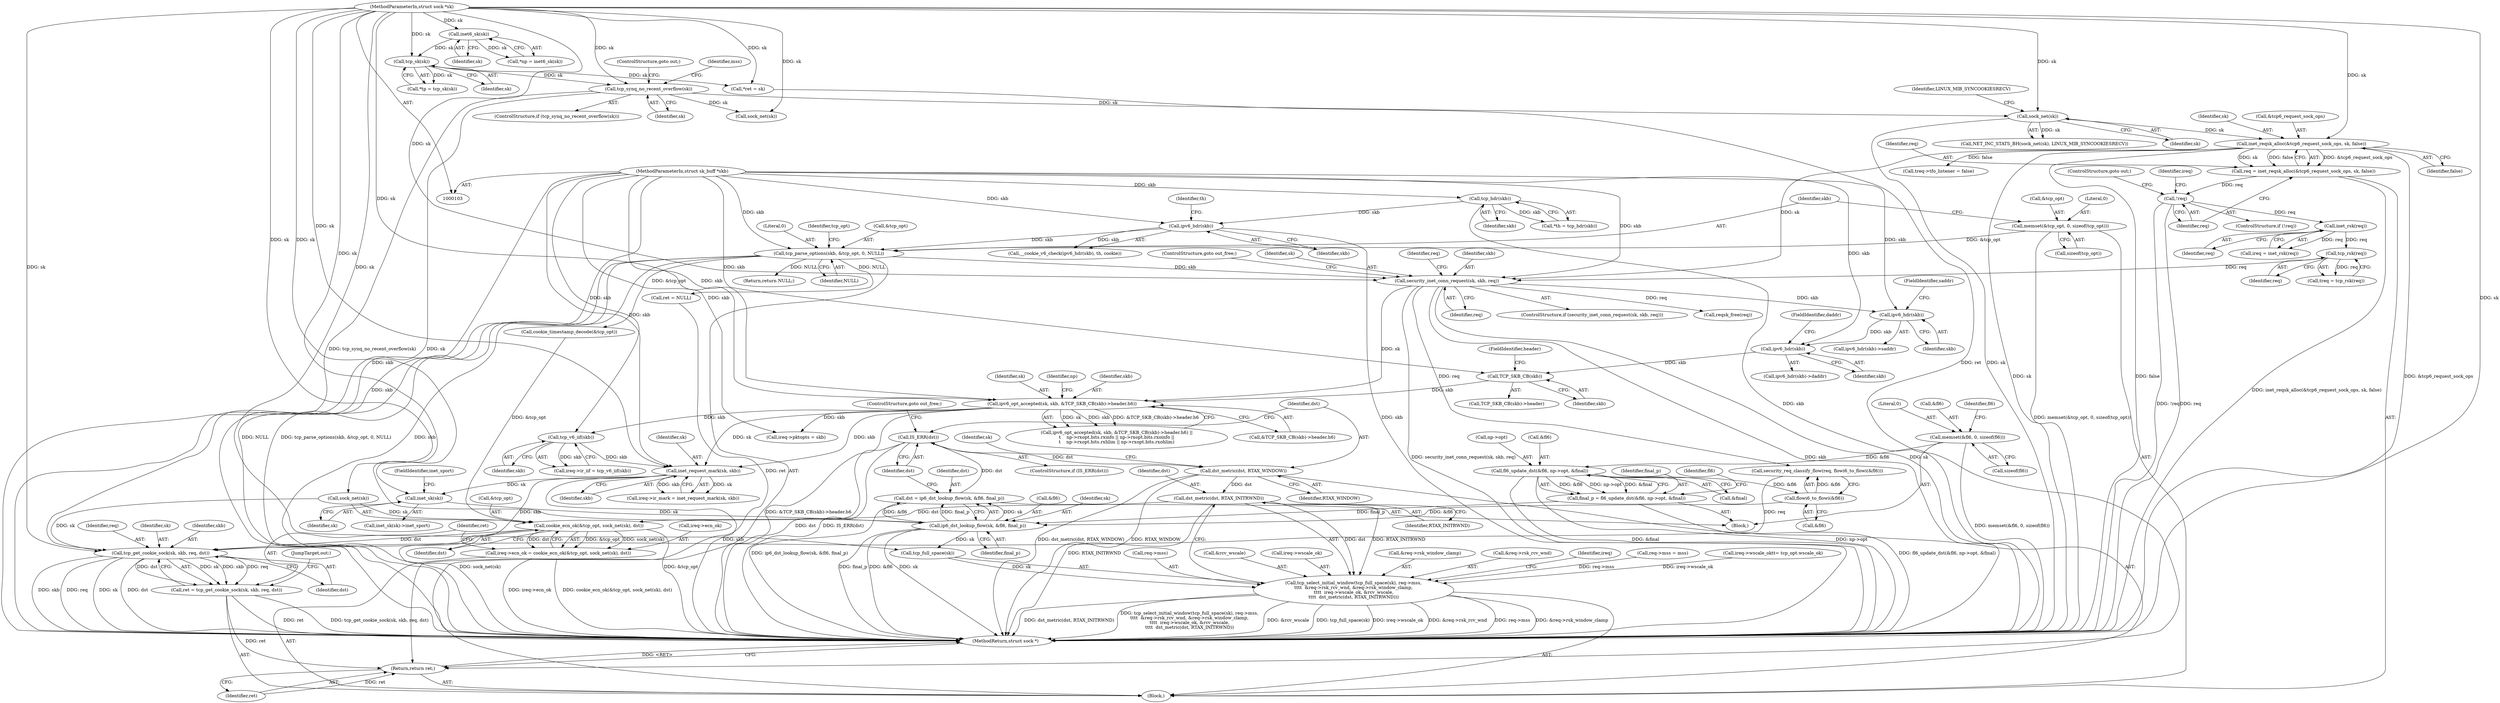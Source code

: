 digraph "0_linux_45f6fad84cc305103b28d73482b344d7f5b76f39_14@pointer" {
"1000502" [label="(Call,IS_ERR(dst))"];
"1000494" [label="(Call,dst = ip6_dst_lookup_flow(sk, &fl6, final_p))"];
"1000496" [label="(Call,ip6_dst_lookup_flow(sk, &fl6, final_p))"];
"1000486" [label="(Call,inet_sk(sk))"];
"1000351" [label="(Call,inet_request_mark(sk, skb))"];
"1000269" [label="(Call,ipv6_opt_accepted(sk, skb, &TCP_SKB_CB(skb)->header.h6))"];
"1000226" [label="(Call,security_inet_conn_request(sk, skb, req))"];
"1000203" [label="(Call,inet_reqsk_alloc(&tcp6_request_sock_ops, sk, false))"];
"1000177" [label="(Call,sock_net(sk))"];
"1000156" [label="(Call,tcp_synq_no_recent_overflow(sk))"];
"1000104" [label="(MethodParameterIn,struct sock *sk)"];
"1000118" [label="(Call,tcp_sk(sk))"];
"1000113" [label="(Call,inet6_sk(sk))"];
"1000186" [label="(Call,tcp_parse_options(skb, &tcp_opt, 0, NULL))"];
"1000162" [label="(Call,ipv6_hdr(skb))"];
"1000123" [label="(Call,tcp_hdr(skb))"];
"1000105" [label="(MethodParameterIn,struct sk_buff *skb)"];
"1000180" [label="(Call,memset(&tcp_opt, 0, sizeof(tcp_opt)))"];
"1000218" [label="(Call,tcp_rsk(req))"];
"1000214" [label="(Call,inet_rsk(req))"];
"1000209" [label="(Call,!req)"];
"1000201" [label="(Call,req = inet_reqsk_alloc(&tcp6_request_sock_ops, sk, false))"];
"1000275" [label="(Call,TCP_SKB_CB(skb))"];
"1000264" [label="(Call,ipv6_hdr(skb))"];
"1000256" [label="(Call,ipv6_hdr(skb))"];
"1000345" [label="(Call,tcp_v6_iif(skb))"];
"1000491" [label="(Call,flowi6_to_flowi(&fl6))"];
"1000445" [label="(Call,fl6_update_dst(&fl6, np->opt, &final))"];
"1000425" [label="(Call,memset(&fl6, 0, sizeof(fl6)))"];
"1000443" [label="(Call,final_p = fl6_update_dst(&fl6, np->opt, &final))"];
"1000505" [label="(Call,dst_metric(dst, RTAX_WINDOW))"];
"1000527" [label="(Call,dst_metric(dst, RTAX_INITRWND))"];
"1000508" [label="(Call,tcp_select_initial_window(tcp_full_space(sk), req->mss,\n\t\t\t\t  &req->rsk_rcv_wnd, &req->rsk_window_clamp,\n\t\t\t\t  ireq->wscale_ok, &rcv_wscale,\n\t\t\t\t  dst_metric(dst, RTAX_INITRWND)))"];
"1000539" [label="(Call,cookie_ecn_ok(&tcp_opt, sock_net(sk), dst))"];
"1000535" [label="(Call,ireq->ecn_ok = cookie_ecn_ok(&tcp_opt, sock_net(sk), dst))"];
"1000547" [label="(Call,tcp_get_cookie_sock(sk, skb, req, dst))"];
"1000545" [label="(Call,ret = tcp_get_cookie_sock(sk, skb, req, dst))"];
"1000553" [label="(Return,return ret;)"];
"1000494" [label="(Call,dst = ip6_dst_lookup_flow(sk, &fl6, final_p))"];
"1000265" [label="(Identifier,skb)"];
"1000274" [label="(Call,TCP_SKB_CB(skb)->header)"];
"1000509" [label="(Call,tcp_full_space(sk))"];
"1000114" [label="(Identifier,sk)"];
"1000547" [label="(Call,tcp_get_cookie_sock(sk, skb, req, dst))"];
"1000180" [label="(Call,memset(&tcp_opt, 0, sizeof(tcp_opt)))"];
"1000551" [label="(Identifier,dst)"];
"1000451" [label="(Call,&final)"];
"1000506" [label="(Identifier,dst)"];
"1000207" [label="(Identifier,false)"];
"1000514" [label="(Call,&req->rsk_rcv_wnd)"];
"1000500" [label="(Identifier,final_p)"];
"1000230" [label="(ControlStructure,goto out_free;)"];
"1000191" [label="(Identifier,NULL)"];
"1000528" [label="(Identifier,dst)"];
"1000487" [label="(Identifier,sk)"];
"1000495" [label="(Identifier,dst)"];
"1000176" [label="(Call,NET_INC_STATS_BH(sock_net(sk), LINUX_MIB_SYNCOOKIESRECV))"];
"1000187" [label="(Identifier,skb)"];
"1000345" [label="(Call,tcp_v6_iif(skb))"];
"1000485" [label="(Call,inet_sk(sk)->inet_sport)"];
"1000492" [label="(Call,&fl6)"];
"1000505" [label="(Call,dst_metric(dst, RTAX_WINDOW))"];
"1000352" [label="(Identifier,sk)"];
"1000161" [label="(Call,__cookie_v6_check(ipv6_hdr(skb), th, cookie))"];
"1000158" [label="(ControlStructure,goto out;)"];
"1000532" [label="(Identifier,ireq)"];
"1000218" [label="(Call,tcp_rsk(req))"];
"1000271" [label="(Identifier,skb)"];
"1000444" [label="(Identifier,final_p)"];
"1000491" [label="(Call,flowi6_to_flowi(&fl6))"];
"1000162" [label="(Call,ipv6_hdr(skb))"];
"1000104" [label="(MethodParameterIn,struct sock *sk)"];
"1000188" [label="(Call,&tcp_opt)"];
"1000433" [label="(Identifier,fl6)"];
"1000116" [label="(Call,*tp = tcp_sk(sk))"];
"1000226" [label="(Call,security_inet_conn_request(sk, skb, req))"];
"1000542" [label="(Call,sock_net(sk))"];
"1000206" [label="(Identifier,sk)"];
"1000277" [label="(FieldIdentifier,header)"];
"1000504" [label="(ControlStructure,goto out_free;)"];
"1000502" [label="(Call,IS_ERR(dst))"];
"1000455" [label="(Identifier,fl6)"];
"1000204" [label="(Call,&tcp6_request_sock_ops)"];
"1000179" [label="(Identifier,LINUX_MIB_SYNCOOKIESRECV)"];
"1000421" [label="(Block,)"];
"1000498" [label="(Call,&fl6)"];
"1000266" [label="(FieldIdentifier,daddr)"];
"1000275" [label="(Call,TCP_SKB_CB(skb))"];
"1000212" [label="(Call,ireq = inet_rsk(req))"];
"1000256" [label="(Call,ipv6_hdr(skb))"];
"1000178" [label="(Identifier,sk)"];
"1000118" [label="(Call,tcp_sk(sk))"];
"1000255" [label="(Call,ipv6_hdr(skb)->saddr)"];
"1000428" [label="(Literal,0)"];
"1000346" [label="(Identifier,skb)"];
"1000536" [label="(Call,ireq->ecn_ok)"];
"1000227" [label="(Identifier,sk)"];
"1000216" [label="(Call,treq = tcp_rsk(req))"];
"1000550" [label="(Identifier,req)"];
"1000546" [label="(Identifier,ret)"];
"1000172" [label="(Call,sock_net(sk))"];
"1000231" [label="(Call,req->mss = mss)"];
"1000353" [label="(Identifier,skb)"];
"1000535" [label="(Call,ireq->ecn_ok = cookie_ecn_ok(&tcp_opt, sock_net(sk), dst))"];
"1000201" [label="(Call,req = inet_reqsk_alloc(&tcp6_request_sock_ops, sk, false))"];
"1000209" [label="(Call,!req)"];
"1000351" [label="(Call,inet_request_mark(sk, skb))"];
"1000164" [label="(Identifier,th)"];
"1000160" [label="(Identifier,mss)"];
"1000373" [label="(Call,ireq->wscale_ok\t\t= tcp_opt.wscale_ok)"];
"1000105" [label="(MethodParameterIn,struct sk_buff *skb)"];
"1000448" [label="(Call,np->opt)"];
"1000446" [label="(Call,&fl6)"];
"1000488" [label="(FieldIdentifier,inet_sport)"];
"1000497" [label="(Identifier,sk)"];
"1000268" [label="(Call,ipv6_opt_accepted(sk, skb, &TCP_SKB_CB(skb)->header.h6) ||\n\t    np->rxopt.bits.rxinfo || np->rxopt.bits.rxoinfo ||\n\t    np->rxopt.bits.rxhlim || np->rxopt.bits.rxohlim)"];
"1000184" [label="(Call,sizeof(tcp_opt))"];
"1000529" [label="(Identifier,RTAX_INITRWND)"];
"1000443" [label="(Call,final_p = fl6_update_dst(&fl6, np->opt, &final))"];
"1000507" [label="(Identifier,RTAX_WINDOW)"];
"1000486" [label="(Call,inet_sk(sk))"];
"1000106" [label="(Block,)"];
"1000264" [label="(Call,ipv6_hdr(skb))"];
"1000425" [label="(Call,memset(&fl6, 0, sizeof(fl6)))"];
"1000270" [label="(Identifier,sk)"];
"1000426" [label="(Call,&fl6)"];
"1000113" [label="(Call,inet6_sk(sk))"];
"1000511" [label="(Call,req->mss)"];
"1000276" [label="(Identifier,skb)"];
"1000190" [label="(Literal,0)"];
"1000186" [label="(Call,tcp_parse_options(skb, &tcp_opt, 0, NULL))"];
"1000208" [label="(ControlStructure,if (!req))"];
"1000156" [label="(Call,tcp_synq_no_recent_overflow(sk))"];
"1000548" [label="(Identifier,sk)"];
"1000257" [label="(Identifier,skb)"];
"1000211" [label="(ControlStructure,goto out;)"];
"1000272" [label="(Call,&TCP_SKB_CB(skb)->header.h6)"];
"1000263" [label="(Call,ipv6_hdr(skb)->daddr)"];
"1000510" [label="(Identifier,sk)"];
"1000489" [label="(Call,security_req_classify_flow(req, flowi6_to_flowi(&fl6)))"];
"1000198" [label="(Call,ret = NULL)"];
"1000183" [label="(Literal,0)"];
"1000210" [label="(Identifier,req)"];
"1000501" [label="(ControlStructure,if (IS_ERR(dst)))"];
"1000214" [label="(Call,inet_rsk(req))"];
"1000203" [label="(Call,inet_reqsk_alloc(&tcp6_request_sock_ops, sk, false))"];
"1000177" [label="(Call,sock_net(sk))"];
"1000233" [label="(Identifier,req)"];
"1000316" [label="(Call,ireq->pktopts = skb)"];
"1000155" [label="(ControlStructure,if (tcp_synq_no_recent_overflow(sk)))"];
"1000202" [label="(Identifier,req)"];
"1000429" [label="(Call,sizeof(fl6))"];
"1000549" [label="(Identifier,skb)"];
"1000503" [label="(Identifier,dst)"];
"1000556" [label="(Call,reqsk_free(req))"];
"1000496" [label="(Call,ip6_dst_lookup_flow(sk, &fl6, final_p))"];
"1000111" [label="(Call,*np = inet6_sk(sk))"];
"1000283" [label="(Identifier,np)"];
"1000558" [label="(Return,return NULL;)"];
"1000220" [label="(Call,treq->tfo_listener = false)"];
"1000539" [label="(Call,cookie_ecn_ok(&tcp_opt, sock_net(sk), dst))"];
"1000219" [label="(Identifier,req)"];
"1000163" [label="(Identifier,skb)"];
"1000157" [label="(Identifier,sk)"];
"1000347" [label="(Call,ireq->ir_mark = inet_request_mark(sk, skb))"];
"1000545" [label="(Call,ret = tcp_get_cookie_sock(sk, skb, req, dst))"];
"1000525" [label="(Call,&rcv_wscale)"];
"1000554" [label="(Identifier,ret)"];
"1000194" [label="(Call,cookie_timestamp_decode(&tcp_opt))"];
"1000196" [label="(Identifier,tcp_opt)"];
"1000225" [label="(ControlStructure,if (security_inet_conn_request(sk, skb, req)))"];
"1000560" [label="(MethodReturn,struct sock *)"];
"1000119" [label="(Identifier,sk)"];
"1000124" [label="(Identifier,skb)"];
"1000213" [label="(Identifier,ireq)"];
"1000258" [label="(FieldIdentifier,saddr)"];
"1000135" [label="(Call,*ret = sk)"];
"1000527" [label="(Call,dst_metric(dst, RTAX_INITRWND))"];
"1000123" [label="(Call,tcp_hdr(skb))"];
"1000553" [label="(Return,return ret;)"];
"1000522" [label="(Call,ireq->wscale_ok)"];
"1000552" [label="(JumpTarget,out:)"];
"1000540" [label="(Call,&tcp_opt)"];
"1000269" [label="(Call,ipv6_opt_accepted(sk, skb, &TCP_SKB_CB(skb)->header.h6))"];
"1000544" [label="(Identifier,dst)"];
"1000228" [label="(Identifier,skb)"];
"1000445" [label="(Call,fl6_update_dst(&fl6, np->opt, &final))"];
"1000181" [label="(Call,&tcp_opt)"];
"1000341" [label="(Call,ireq->ir_iif = tcp_v6_iif(skb))"];
"1000518" [label="(Call,&req->rsk_window_clamp)"];
"1000508" [label="(Call,tcp_select_initial_window(tcp_full_space(sk), req->mss,\n\t\t\t\t  &req->rsk_rcv_wnd, &req->rsk_window_clamp,\n\t\t\t\t  ireq->wscale_ok, &rcv_wscale,\n\t\t\t\t  dst_metric(dst, RTAX_INITRWND)))"];
"1000215" [label="(Identifier,req)"];
"1000229" [label="(Identifier,req)"];
"1000121" [label="(Call,*th = tcp_hdr(skb))"];
"1000502" -> "1000501"  [label="AST: "];
"1000502" -> "1000503"  [label="CFG: "];
"1000503" -> "1000502"  [label="AST: "];
"1000504" -> "1000502"  [label="CFG: "];
"1000506" -> "1000502"  [label="CFG: "];
"1000502" -> "1000560"  [label="DDG: dst"];
"1000502" -> "1000560"  [label="DDG: IS_ERR(dst)"];
"1000494" -> "1000502"  [label="DDG: dst"];
"1000502" -> "1000505"  [label="DDG: dst"];
"1000494" -> "1000421"  [label="AST: "];
"1000494" -> "1000496"  [label="CFG: "];
"1000495" -> "1000494"  [label="AST: "];
"1000496" -> "1000494"  [label="AST: "];
"1000503" -> "1000494"  [label="CFG: "];
"1000494" -> "1000560"  [label="DDG: ip6_dst_lookup_flow(sk, &fl6, final_p)"];
"1000496" -> "1000494"  [label="DDG: sk"];
"1000496" -> "1000494"  [label="DDG: &fl6"];
"1000496" -> "1000494"  [label="DDG: final_p"];
"1000496" -> "1000500"  [label="CFG: "];
"1000497" -> "1000496"  [label="AST: "];
"1000498" -> "1000496"  [label="AST: "];
"1000500" -> "1000496"  [label="AST: "];
"1000496" -> "1000560"  [label="DDG: &fl6"];
"1000496" -> "1000560"  [label="DDG: sk"];
"1000496" -> "1000560"  [label="DDG: final_p"];
"1000486" -> "1000496"  [label="DDG: sk"];
"1000104" -> "1000496"  [label="DDG: sk"];
"1000491" -> "1000496"  [label="DDG: &fl6"];
"1000443" -> "1000496"  [label="DDG: final_p"];
"1000496" -> "1000509"  [label="DDG: sk"];
"1000486" -> "1000485"  [label="AST: "];
"1000486" -> "1000487"  [label="CFG: "];
"1000487" -> "1000486"  [label="AST: "];
"1000488" -> "1000486"  [label="CFG: "];
"1000351" -> "1000486"  [label="DDG: sk"];
"1000104" -> "1000486"  [label="DDG: sk"];
"1000351" -> "1000347"  [label="AST: "];
"1000351" -> "1000353"  [label="CFG: "];
"1000352" -> "1000351"  [label="AST: "];
"1000353" -> "1000351"  [label="AST: "];
"1000347" -> "1000351"  [label="CFG: "];
"1000351" -> "1000560"  [label="DDG: skb"];
"1000351" -> "1000347"  [label="DDG: sk"];
"1000351" -> "1000347"  [label="DDG: skb"];
"1000269" -> "1000351"  [label="DDG: sk"];
"1000269" -> "1000351"  [label="DDG: skb"];
"1000104" -> "1000351"  [label="DDG: sk"];
"1000345" -> "1000351"  [label="DDG: skb"];
"1000105" -> "1000351"  [label="DDG: skb"];
"1000351" -> "1000547"  [label="DDG: skb"];
"1000269" -> "1000268"  [label="AST: "];
"1000269" -> "1000272"  [label="CFG: "];
"1000270" -> "1000269"  [label="AST: "];
"1000271" -> "1000269"  [label="AST: "];
"1000272" -> "1000269"  [label="AST: "];
"1000283" -> "1000269"  [label="CFG: "];
"1000268" -> "1000269"  [label="CFG: "];
"1000269" -> "1000560"  [label="DDG: &TCP_SKB_CB(skb)->header.h6"];
"1000269" -> "1000268"  [label="DDG: sk"];
"1000269" -> "1000268"  [label="DDG: skb"];
"1000269" -> "1000268"  [label="DDG: &TCP_SKB_CB(skb)->header.h6"];
"1000226" -> "1000269"  [label="DDG: sk"];
"1000104" -> "1000269"  [label="DDG: sk"];
"1000275" -> "1000269"  [label="DDG: skb"];
"1000105" -> "1000269"  [label="DDG: skb"];
"1000269" -> "1000316"  [label="DDG: skb"];
"1000269" -> "1000345"  [label="DDG: skb"];
"1000226" -> "1000225"  [label="AST: "];
"1000226" -> "1000229"  [label="CFG: "];
"1000227" -> "1000226"  [label="AST: "];
"1000228" -> "1000226"  [label="AST: "];
"1000229" -> "1000226"  [label="AST: "];
"1000230" -> "1000226"  [label="CFG: "];
"1000233" -> "1000226"  [label="CFG: "];
"1000226" -> "1000560"  [label="DDG: sk"];
"1000226" -> "1000560"  [label="DDG: security_inet_conn_request(sk, skb, req)"];
"1000226" -> "1000560"  [label="DDG: skb"];
"1000203" -> "1000226"  [label="DDG: sk"];
"1000104" -> "1000226"  [label="DDG: sk"];
"1000186" -> "1000226"  [label="DDG: skb"];
"1000105" -> "1000226"  [label="DDG: skb"];
"1000218" -> "1000226"  [label="DDG: req"];
"1000226" -> "1000256"  [label="DDG: skb"];
"1000226" -> "1000489"  [label="DDG: req"];
"1000226" -> "1000556"  [label="DDG: req"];
"1000203" -> "1000201"  [label="AST: "];
"1000203" -> "1000207"  [label="CFG: "];
"1000204" -> "1000203"  [label="AST: "];
"1000206" -> "1000203"  [label="AST: "];
"1000207" -> "1000203"  [label="AST: "];
"1000201" -> "1000203"  [label="CFG: "];
"1000203" -> "1000560"  [label="DDG: sk"];
"1000203" -> "1000560"  [label="DDG: false"];
"1000203" -> "1000560"  [label="DDG: &tcp6_request_sock_ops"];
"1000203" -> "1000201"  [label="DDG: &tcp6_request_sock_ops"];
"1000203" -> "1000201"  [label="DDG: sk"];
"1000203" -> "1000201"  [label="DDG: false"];
"1000177" -> "1000203"  [label="DDG: sk"];
"1000104" -> "1000203"  [label="DDG: sk"];
"1000203" -> "1000220"  [label="DDG: false"];
"1000177" -> "1000176"  [label="AST: "];
"1000177" -> "1000178"  [label="CFG: "];
"1000178" -> "1000177"  [label="AST: "];
"1000179" -> "1000177"  [label="CFG: "];
"1000177" -> "1000560"  [label="DDG: sk"];
"1000177" -> "1000176"  [label="DDG: sk"];
"1000156" -> "1000177"  [label="DDG: sk"];
"1000104" -> "1000177"  [label="DDG: sk"];
"1000156" -> "1000155"  [label="AST: "];
"1000156" -> "1000157"  [label="CFG: "];
"1000157" -> "1000156"  [label="AST: "];
"1000158" -> "1000156"  [label="CFG: "];
"1000160" -> "1000156"  [label="CFG: "];
"1000156" -> "1000560"  [label="DDG: sk"];
"1000156" -> "1000560"  [label="DDG: tcp_synq_no_recent_overflow(sk)"];
"1000104" -> "1000156"  [label="DDG: sk"];
"1000118" -> "1000156"  [label="DDG: sk"];
"1000156" -> "1000172"  [label="DDG: sk"];
"1000104" -> "1000103"  [label="AST: "];
"1000104" -> "1000560"  [label="DDG: sk"];
"1000104" -> "1000113"  [label="DDG: sk"];
"1000104" -> "1000118"  [label="DDG: sk"];
"1000104" -> "1000135"  [label="DDG: sk"];
"1000104" -> "1000172"  [label="DDG: sk"];
"1000104" -> "1000509"  [label="DDG: sk"];
"1000104" -> "1000542"  [label="DDG: sk"];
"1000104" -> "1000547"  [label="DDG: sk"];
"1000118" -> "1000116"  [label="AST: "];
"1000118" -> "1000119"  [label="CFG: "];
"1000119" -> "1000118"  [label="AST: "];
"1000116" -> "1000118"  [label="CFG: "];
"1000118" -> "1000116"  [label="DDG: sk"];
"1000113" -> "1000118"  [label="DDG: sk"];
"1000118" -> "1000135"  [label="DDG: sk"];
"1000113" -> "1000111"  [label="AST: "];
"1000113" -> "1000114"  [label="CFG: "];
"1000114" -> "1000113"  [label="AST: "];
"1000111" -> "1000113"  [label="CFG: "];
"1000113" -> "1000111"  [label="DDG: sk"];
"1000186" -> "1000106"  [label="AST: "];
"1000186" -> "1000191"  [label="CFG: "];
"1000187" -> "1000186"  [label="AST: "];
"1000188" -> "1000186"  [label="AST: "];
"1000190" -> "1000186"  [label="AST: "];
"1000191" -> "1000186"  [label="AST: "];
"1000196" -> "1000186"  [label="CFG: "];
"1000186" -> "1000560"  [label="DDG: tcp_parse_options(skb, &tcp_opt, 0, NULL)"];
"1000186" -> "1000560"  [label="DDG: skb"];
"1000186" -> "1000560"  [label="DDG: NULL"];
"1000162" -> "1000186"  [label="DDG: skb"];
"1000105" -> "1000186"  [label="DDG: skb"];
"1000180" -> "1000186"  [label="DDG: &tcp_opt"];
"1000186" -> "1000194"  [label="DDG: &tcp_opt"];
"1000186" -> "1000198"  [label="DDG: NULL"];
"1000186" -> "1000558"  [label="DDG: NULL"];
"1000162" -> "1000161"  [label="AST: "];
"1000162" -> "1000163"  [label="CFG: "];
"1000163" -> "1000162"  [label="AST: "];
"1000164" -> "1000162"  [label="CFG: "];
"1000162" -> "1000560"  [label="DDG: skb"];
"1000162" -> "1000161"  [label="DDG: skb"];
"1000123" -> "1000162"  [label="DDG: skb"];
"1000105" -> "1000162"  [label="DDG: skb"];
"1000123" -> "1000121"  [label="AST: "];
"1000123" -> "1000124"  [label="CFG: "];
"1000124" -> "1000123"  [label="AST: "];
"1000121" -> "1000123"  [label="CFG: "];
"1000123" -> "1000560"  [label="DDG: skb"];
"1000123" -> "1000121"  [label="DDG: skb"];
"1000105" -> "1000123"  [label="DDG: skb"];
"1000105" -> "1000103"  [label="AST: "];
"1000105" -> "1000560"  [label="DDG: skb"];
"1000105" -> "1000256"  [label="DDG: skb"];
"1000105" -> "1000264"  [label="DDG: skb"];
"1000105" -> "1000275"  [label="DDG: skb"];
"1000105" -> "1000316"  [label="DDG: skb"];
"1000105" -> "1000345"  [label="DDG: skb"];
"1000105" -> "1000547"  [label="DDG: skb"];
"1000180" -> "1000106"  [label="AST: "];
"1000180" -> "1000184"  [label="CFG: "];
"1000181" -> "1000180"  [label="AST: "];
"1000183" -> "1000180"  [label="AST: "];
"1000184" -> "1000180"  [label="AST: "];
"1000187" -> "1000180"  [label="CFG: "];
"1000180" -> "1000560"  [label="DDG: memset(&tcp_opt, 0, sizeof(tcp_opt))"];
"1000218" -> "1000216"  [label="AST: "];
"1000218" -> "1000219"  [label="CFG: "];
"1000219" -> "1000218"  [label="AST: "];
"1000216" -> "1000218"  [label="CFG: "];
"1000218" -> "1000216"  [label="DDG: req"];
"1000214" -> "1000218"  [label="DDG: req"];
"1000214" -> "1000212"  [label="AST: "];
"1000214" -> "1000215"  [label="CFG: "];
"1000215" -> "1000214"  [label="AST: "];
"1000212" -> "1000214"  [label="CFG: "];
"1000214" -> "1000212"  [label="DDG: req"];
"1000209" -> "1000214"  [label="DDG: req"];
"1000209" -> "1000208"  [label="AST: "];
"1000209" -> "1000210"  [label="CFG: "];
"1000210" -> "1000209"  [label="AST: "];
"1000211" -> "1000209"  [label="CFG: "];
"1000213" -> "1000209"  [label="CFG: "];
"1000209" -> "1000560"  [label="DDG: !req"];
"1000209" -> "1000560"  [label="DDG: req"];
"1000201" -> "1000209"  [label="DDG: req"];
"1000201" -> "1000106"  [label="AST: "];
"1000202" -> "1000201"  [label="AST: "];
"1000210" -> "1000201"  [label="CFG: "];
"1000201" -> "1000560"  [label="DDG: inet_reqsk_alloc(&tcp6_request_sock_ops, sk, false)"];
"1000275" -> "1000274"  [label="AST: "];
"1000275" -> "1000276"  [label="CFG: "];
"1000276" -> "1000275"  [label="AST: "];
"1000277" -> "1000275"  [label="CFG: "];
"1000264" -> "1000275"  [label="DDG: skb"];
"1000264" -> "1000263"  [label="AST: "];
"1000264" -> "1000265"  [label="CFG: "];
"1000265" -> "1000264"  [label="AST: "];
"1000266" -> "1000264"  [label="CFG: "];
"1000256" -> "1000264"  [label="DDG: skb"];
"1000256" -> "1000255"  [label="AST: "];
"1000256" -> "1000257"  [label="CFG: "];
"1000257" -> "1000256"  [label="AST: "];
"1000258" -> "1000256"  [label="CFG: "];
"1000345" -> "1000341"  [label="AST: "];
"1000345" -> "1000346"  [label="CFG: "];
"1000346" -> "1000345"  [label="AST: "];
"1000341" -> "1000345"  [label="CFG: "];
"1000345" -> "1000341"  [label="DDG: skb"];
"1000491" -> "1000489"  [label="AST: "];
"1000491" -> "1000492"  [label="CFG: "];
"1000492" -> "1000491"  [label="AST: "];
"1000489" -> "1000491"  [label="CFG: "];
"1000491" -> "1000489"  [label="DDG: &fl6"];
"1000445" -> "1000491"  [label="DDG: &fl6"];
"1000445" -> "1000443"  [label="AST: "];
"1000445" -> "1000451"  [label="CFG: "];
"1000446" -> "1000445"  [label="AST: "];
"1000448" -> "1000445"  [label="AST: "];
"1000451" -> "1000445"  [label="AST: "];
"1000443" -> "1000445"  [label="CFG: "];
"1000445" -> "1000560"  [label="DDG: &final"];
"1000445" -> "1000560"  [label="DDG: np->opt"];
"1000445" -> "1000443"  [label="DDG: &fl6"];
"1000445" -> "1000443"  [label="DDG: np->opt"];
"1000445" -> "1000443"  [label="DDG: &final"];
"1000425" -> "1000445"  [label="DDG: &fl6"];
"1000425" -> "1000421"  [label="AST: "];
"1000425" -> "1000429"  [label="CFG: "];
"1000426" -> "1000425"  [label="AST: "];
"1000428" -> "1000425"  [label="AST: "];
"1000429" -> "1000425"  [label="AST: "];
"1000433" -> "1000425"  [label="CFG: "];
"1000425" -> "1000560"  [label="DDG: memset(&fl6, 0, sizeof(fl6))"];
"1000443" -> "1000421"  [label="AST: "];
"1000444" -> "1000443"  [label="AST: "];
"1000455" -> "1000443"  [label="CFG: "];
"1000443" -> "1000560"  [label="DDG: fl6_update_dst(&fl6, np->opt, &final)"];
"1000505" -> "1000106"  [label="AST: "];
"1000505" -> "1000507"  [label="CFG: "];
"1000506" -> "1000505"  [label="AST: "];
"1000507" -> "1000505"  [label="AST: "];
"1000510" -> "1000505"  [label="CFG: "];
"1000505" -> "1000560"  [label="DDG: RTAX_WINDOW"];
"1000505" -> "1000560"  [label="DDG: dst_metric(dst, RTAX_WINDOW)"];
"1000505" -> "1000527"  [label="DDG: dst"];
"1000527" -> "1000508"  [label="AST: "];
"1000527" -> "1000529"  [label="CFG: "];
"1000528" -> "1000527"  [label="AST: "];
"1000529" -> "1000527"  [label="AST: "];
"1000508" -> "1000527"  [label="CFG: "];
"1000527" -> "1000560"  [label="DDG: RTAX_INITRWND"];
"1000527" -> "1000508"  [label="DDG: dst"];
"1000527" -> "1000508"  [label="DDG: RTAX_INITRWND"];
"1000527" -> "1000539"  [label="DDG: dst"];
"1000508" -> "1000106"  [label="AST: "];
"1000509" -> "1000508"  [label="AST: "];
"1000511" -> "1000508"  [label="AST: "];
"1000514" -> "1000508"  [label="AST: "];
"1000518" -> "1000508"  [label="AST: "];
"1000522" -> "1000508"  [label="AST: "];
"1000525" -> "1000508"  [label="AST: "];
"1000532" -> "1000508"  [label="CFG: "];
"1000508" -> "1000560"  [label="DDG: &rcv_wscale"];
"1000508" -> "1000560"  [label="DDG: tcp_full_space(sk)"];
"1000508" -> "1000560"  [label="DDG: ireq->wscale_ok"];
"1000508" -> "1000560"  [label="DDG: &req->rsk_rcv_wnd"];
"1000508" -> "1000560"  [label="DDG: req->mss"];
"1000508" -> "1000560"  [label="DDG: &req->rsk_window_clamp"];
"1000508" -> "1000560"  [label="DDG: dst_metric(dst, RTAX_INITRWND)"];
"1000508" -> "1000560"  [label="DDG: tcp_select_initial_window(tcp_full_space(sk), req->mss,\n\t\t\t\t  &req->rsk_rcv_wnd, &req->rsk_window_clamp,\n\t\t\t\t  ireq->wscale_ok, &rcv_wscale,\n\t\t\t\t  dst_metric(dst, RTAX_INITRWND))"];
"1000509" -> "1000508"  [label="DDG: sk"];
"1000231" -> "1000508"  [label="DDG: req->mss"];
"1000373" -> "1000508"  [label="DDG: ireq->wscale_ok"];
"1000539" -> "1000535"  [label="AST: "];
"1000539" -> "1000544"  [label="CFG: "];
"1000540" -> "1000539"  [label="AST: "];
"1000542" -> "1000539"  [label="AST: "];
"1000544" -> "1000539"  [label="AST: "];
"1000535" -> "1000539"  [label="CFG: "];
"1000539" -> "1000560"  [label="DDG: &tcp_opt"];
"1000539" -> "1000560"  [label="DDG: sock_net(sk)"];
"1000539" -> "1000535"  [label="DDG: &tcp_opt"];
"1000539" -> "1000535"  [label="DDG: sock_net(sk)"];
"1000539" -> "1000535"  [label="DDG: dst"];
"1000194" -> "1000539"  [label="DDG: &tcp_opt"];
"1000542" -> "1000539"  [label="DDG: sk"];
"1000539" -> "1000547"  [label="DDG: dst"];
"1000535" -> "1000106"  [label="AST: "];
"1000536" -> "1000535"  [label="AST: "];
"1000546" -> "1000535"  [label="CFG: "];
"1000535" -> "1000560"  [label="DDG: ireq->ecn_ok"];
"1000535" -> "1000560"  [label="DDG: cookie_ecn_ok(&tcp_opt, sock_net(sk), dst)"];
"1000547" -> "1000545"  [label="AST: "];
"1000547" -> "1000551"  [label="CFG: "];
"1000548" -> "1000547"  [label="AST: "];
"1000549" -> "1000547"  [label="AST: "];
"1000550" -> "1000547"  [label="AST: "];
"1000551" -> "1000547"  [label="AST: "];
"1000545" -> "1000547"  [label="CFG: "];
"1000547" -> "1000560"  [label="DDG: req"];
"1000547" -> "1000560"  [label="DDG: sk"];
"1000547" -> "1000560"  [label="DDG: dst"];
"1000547" -> "1000560"  [label="DDG: skb"];
"1000547" -> "1000545"  [label="DDG: sk"];
"1000547" -> "1000545"  [label="DDG: skb"];
"1000547" -> "1000545"  [label="DDG: req"];
"1000547" -> "1000545"  [label="DDG: dst"];
"1000542" -> "1000547"  [label="DDG: sk"];
"1000489" -> "1000547"  [label="DDG: req"];
"1000545" -> "1000106"  [label="AST: "];
"1000546" -> "1000545"  [label="AST: "];
"1000552" -> "1000545"  [label="CFG: "];
"1000545" -> "1000560"  [label="DDG: ret"];
"1000545" -> "1000560"  [label="DDG: tcp_get_cookie_sock(sk, skb, req, dst)"];
"1000545" -> "1000553"  [label="DDG: ret"];
"1000553" -> "1000106"  [label="AST: "];
"1000553" -> "1000554"  [label="CFG: "];
"1000554" -> "1000553"  [label="AST: "];
"1000560" -> "1000553"  [label="CFG: "];
"1000553" -> "1000560"  [label="DDG: <RET>"];
"1000554" -> "1000553"  [label="DDG: ret"];
"1000198" -> "1000553"  [label="DDG: ret"];
"1000135" -> "1000553"  [label="DDG: ret"];
}

